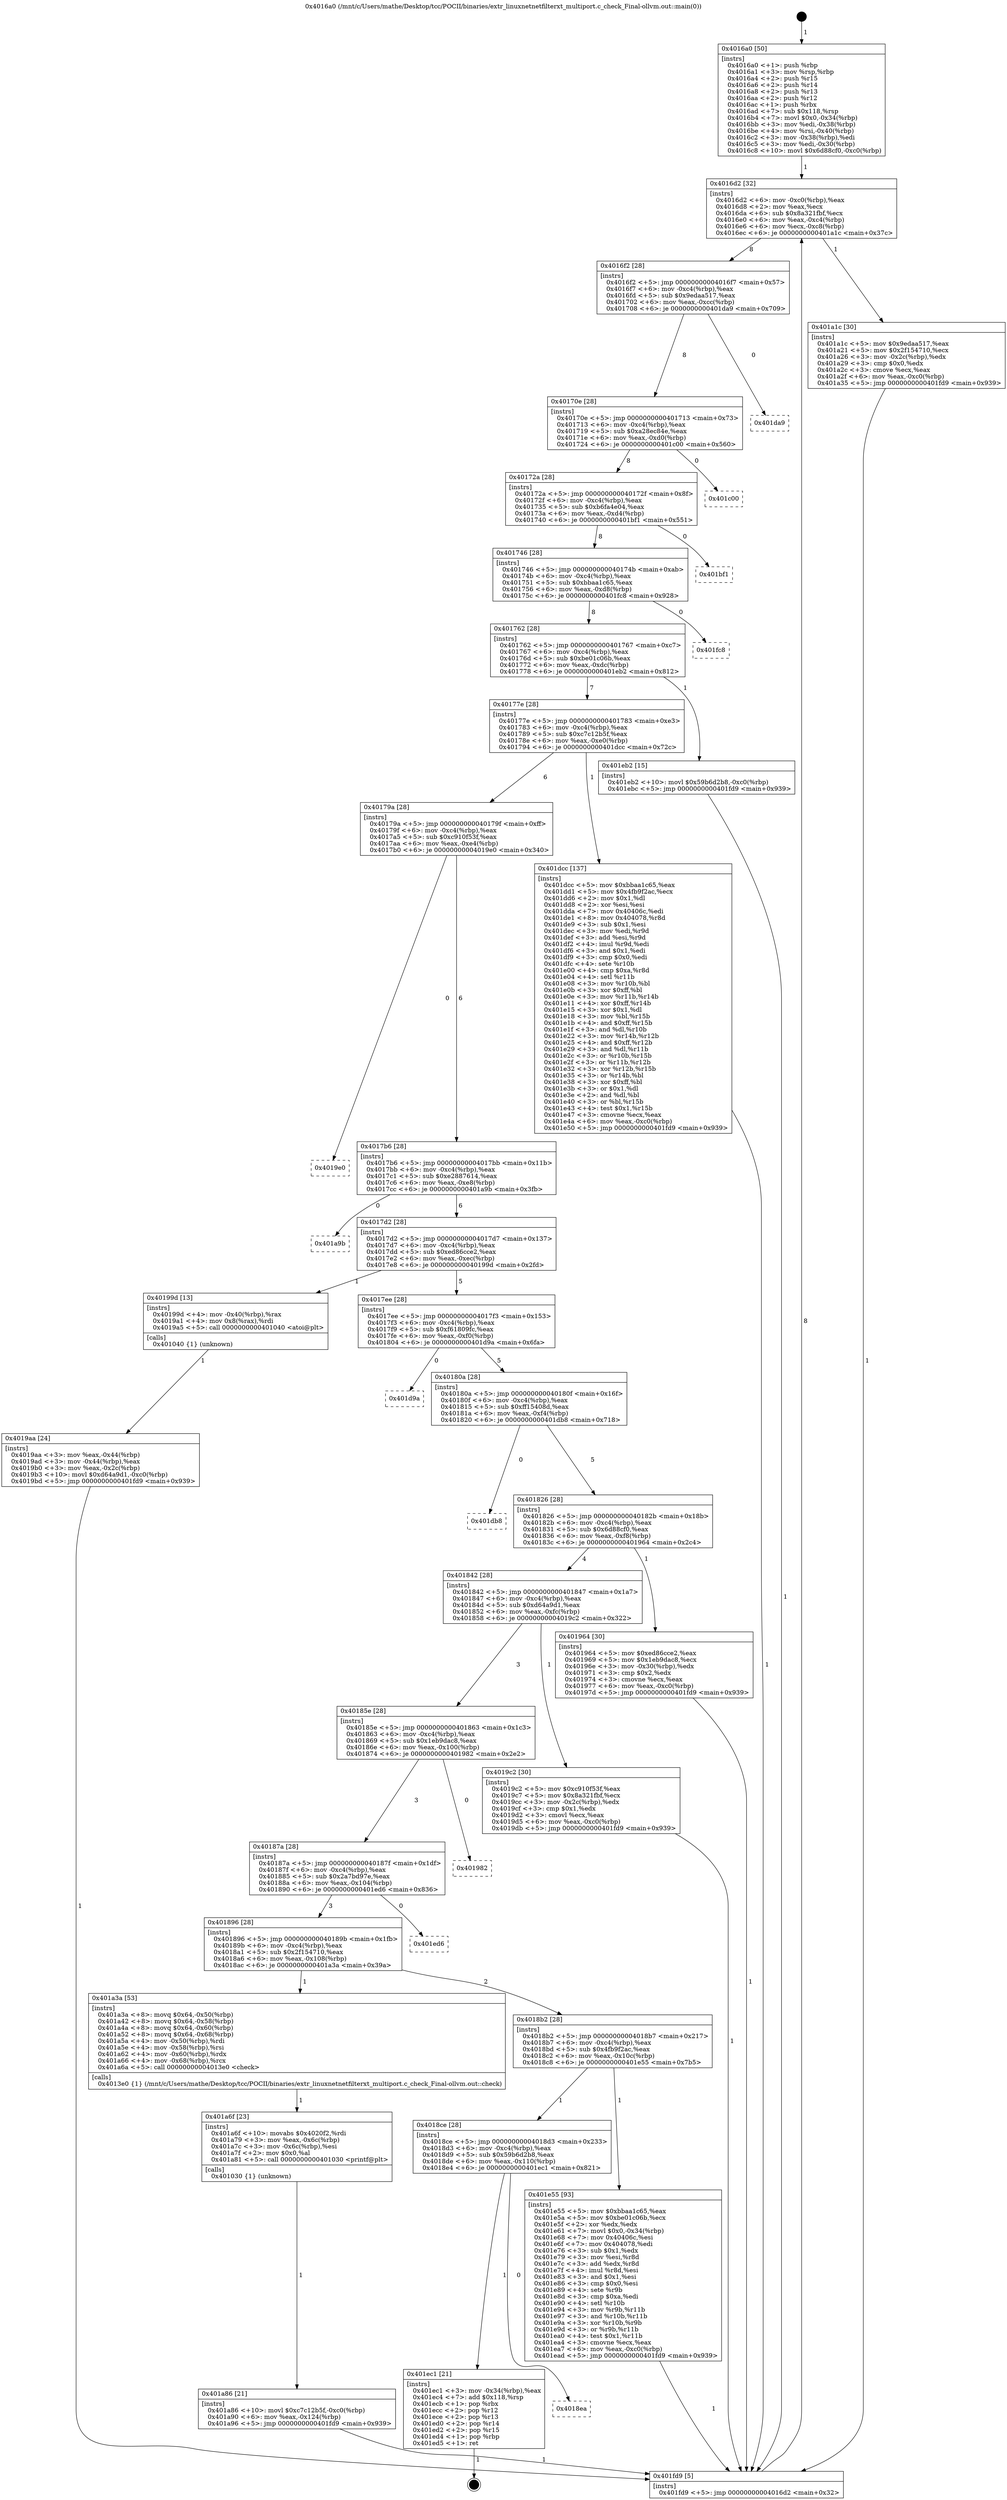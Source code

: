 digraph "0x4016a0" {
  label = "0x4016a0 (/mnt/c/Users/mathe/Desktop/tcc/POCII/binaries/extr_linuxnetnetfilterxt_multiport.c_check_Final-ollvm.out::main(0))"
  labelloc = "t"
  node[shape=record]

  Entry [label="",width=0.3,height=0.3,shape=circle,fillcolor=black,style=filled]
  "0x4016d2" [label="{
     0x4016d2 [32]\l
     | [instrs]\l
     &nbsp;&nbsp;0x4016d2 \<+6\>: mov -0xc0(%rbp),%eax\l
     &nbsp;&nbsp;0x4016d8 \<+2\>: mov %eax,%ecx\l
     &nbsp;&nbsp;0x4016da \<+6\>: sub $0x8a321fbf,%ecx\l
     &nbsp;&nbsp;0x4016e0 \<+6\>: mov %eax,-0xc4(%rbp)\l
     &nbsp;&nbsp;0x4016e6 \<+6\>: mov %ecx,-0xc8(%rbp)\l
     &nbsp;&nbsp;0x4016ec \<+6\>: je 0000000000401a1c \<main+0x37c\>\l
  }"]
  "0x401a1c" [label="{
     0x401a1c [30]\l
     | [instrs]\l
     &nbsp;&nbsp;0x401a1c \<+5\>: mov $0x9edaa517,%eax\l
     &nbsp;&nbsp;0x401a21 \<+5\>: mov $0x2f154710,%ecx\l
     &nbsp;&nbsp;0x401a26 \<+3\>: mov -0x2c(%rbp),%edx\l
     &nbsp;&nbsp;0x401a29 \<+3\>: cmp $0x0,%edx\l
     &nbsp;&nbsp;0x401a2c \<+3\>: cmove %ecx,%eax\l
     &nbsp;&nbsp;0x401a2f \<+6\>: mov %eax,-0xc0(%rbp)\l
     &nbsp;&nbsp;0x401a35 \<+5\>: jmp 0000000000401fd9 \<main+0x939\>\l
  }"]
  "0x4016f2" [label="{
     0x4016f2 [28]\l
     | [instrs]\l
     &nbsp;&nbsp;0x4016f2 \<+5\>: jmp 00000000004016f7 \<main+0x57\>\l
     &nbsp;&nbsp;0x4016f7 \<+6\>: mov -0xc4(%rbp),%eax\l
     &nbsp;&nbsp;0x4016fd \<+5\>: sub $0x9edaa517,%eax\l
     &nbsp;&nbsp;0x401702 \<+6\>: mov %eax,-0xcc(%rbp)\l
     &nbsp;&nbsp;0x401708 \<+6\>: je 0000000000401da9 \<main+0x709\>\l
  }"]
  Exit [label="",width=0.3,height=0.3,shape=circle,fillcolor=black,style=filled,peripheries=2]
  "0x401da9" [label="{
     0x401da9\l
  }", style=dashed]
  "0x40170e" [label="{
     0x40170e [28]\l
     | [instrs]\l
     &nbsp;&nbsp;0x40170e \<+5\>: jmp 0000000000401713 \<main+0x73\>\l
     &nbsp;&nbsp;0x401713 \<+6\>: mov -0xc4(%rbp),%eax\l
     &nbsp;&nbsp;0x401719 \<+5\>: sub $0xa28ec84e,%eax\l
     &nbsp;&nbsp;0x40171e \<+6\>: mov %eax,-0xd0(%rbp)\l
     &nbsp;&nbsp;0x401724 \<+6\>: je 0000000000401c00 \<main+0x560\>\l
  }"]
  "0x4018ea" [label="{
     0x4018ea\l
  }", style=dashed]
  "0x401c00" [label="{
     0x401c00\l
  }", style=dashed]
  "0x40172a" [label="{
     0x40172a [28]\l
     | [instrs]\l
     &nbsp;&nbsp;0x40172a \<+5\>: jmp 000000000040172f \<main+0x8f\>\l
     &nbsp;&nbsp;0x40172f \<+6\>: mov -0xc4(%rbp),%eax\l
     &nbsp;&nbsp;0x401735 \<+5\>: sub $0xb6fa4e04,%eax\l
     &nbsp;&nbsp;0x40173a \<+6\>: mov %eax,-0xd4(%rbp)\l
     &nbsp;&nbsp;0x401740 \<+6\>: je 0000000000401bf1 \<main+0x551\>\l
  }"]
  "0x401ec1" [label="{
     0x401ec1 [21]\l
     | [instrs]\l
     &nbsp;&nbsp;0x401ec1 \<+3\>: mov -0x34(%rbp),%eax\l
     &nbsp;&nbsp;0x401ec4 \<+7\>: add $0x118,%rsp\l
     &nbsp;&nbsp;0x401ecb \<+1\>: pop %rbx\l
     &nbsp;&nbsp;0x401ecc \<+2\>: pop %r12\l
     &nbsp;&nbsp;0x401ece \<+2\>: pop %r13\l
     &nbsp;&nbsp;0x401ed0 \<+2\>: pop %r14\l
     &nbsp;&nbsp;0x401ed2 \<+2\>: pop %r15\l
     &nbsp;&nbsp;0x401ed4 \<+1\>: pop %rbp\l
     &nbsp;&nbsp;0x401ed5 \<+1\>: ret\l
  }"]
  "0x401bf1" [label="{
     0x401bf1\l
  }", style=dashed]
  "0x401746" [label="{
     0x401746 [28]\l
     | [instrs]\l
     &nbsp;&nbsp;0x401746 \<+5\>: jmp 000000000040174b \<main+0xab\>\l
     &nbsp;&nbsp;0x40174b \<+6\>: mov -0xc4(%rbp),%eax\l
     &nbsp;&nbsp;0x401751 \<+5\>: sub $0xbbaa1c65,%eax\l
     &nbsp;&nbsp;0x401756 \<+6\>: mov %eax,-0xd8(%rbp)\l
     &nbsp;&nbsp;0x40175c \<+6\>: je 0000000000401fc8 \<main+0x928\>\l
  }"]
  "0x4018ce" [label="{
     0x4018ce [28]\l
     | [instrs]\l
     &nbsp;&nbsp;0x4018ce \<+5\>: jmp 00000000004018d3 \<main+0x233\>\l
     &nbsp;&nbsp;0x4018d3 \<+6\>: mov -0xc4(%rbp),%eax\l
     &nbsp;&nbsp;0x4018d9 \<+5\>: sub $0x59b6d2b8,%eax\l
     &nbsp;&nbsp;0x4018de \<+6\>: mov %eax,-0x110(%rbp)\l
     &nbsp;&nbsp;0x4018e4 \<+6\>: je 0000000000401ec1 \<main+0x821\>\l
  }"]
  "0x401fc8" [label="{
     0x401fc8\l
  }", style=dashed]
  "0x401762" [label="{
     0x401762 [28]\l
     | [instrs]\l
     &nbsp;&nbsp;0x401762 \<+5\>: jmp 0000000000401767 \<main+0xc7\>\l
     &nbsp;&nbsp;0x401767 \<+6\>: mov -0xc4(%rbp),%eax\l
     &nbsp;&nbsp;0x40176d \<+5\>: sub $0xbe01c06b,%eax\l
     &nbsp;&nbsp;0x401772 \<+6\>: mov %eax,-0xdc(%rbp)\l
     &nbsp;&nbsp;0x401778 \<+6\>: je 0000000000401eb2 \<main+0x812\>\l
  }"]
  "0x401e55" [label="{
     0x401e55 [93]\l
     | [instrs]\l
     &nbsp;&nbsp;0x401e55 \<+5\>: mov $0xbbaa1c65,%eax\l
     &nbsp;&nbsp;0x401e5a \<+5\>: mov $0xbe01c06b,%ecx\l
     &nbsp;&nbsp;0x401e5f \<+2\>: xor %edx,%edx\l
     &nbsp;&nbsp;0x401e61 \<+7\>: movl $0x0,-0x34(%rbp)\l
     &nbsp;&nbsp;0x401e68 \<+7\>: mov 0x40406c,%esi\l
     &nbsp;&nbsp;0x401e6f \<+7\>: mov 0x404078,%edi\l
     &nbsp;&nbsp;0x401e76 \<+3\>: sub $0x1,%edx\l
     &nbsp;&nbsp;0x401e79 \<+3\>: mov %esi,%r8d\l
     &nbsp;&nbsp;0x401e7c \<+3\>: add %edx,%r8d\l
     &nbsp;&nbsp;0x401e7f \<+4\>: imul %r8d,%esi\l
     &nbsp;&nbsp;0x401e83 \<+3\>: and $0x1,%esi\l
     &nbsp;&nbsp;0x401e86 \<+3\>: cmp $0x0,%esi\l
     &nbsp;&nbsp;0x401e89 \<+4\>: sete %r9b\l
     &nbsp;&nbsp;0x401e8d \<+3\>: cmp $0xa,%edi\l
     &nbsp;&nbsp;0x401e90 \<+4\>: setl %r10b\l
     &nbsp;&nbsp;0x401e94 \<+3\>: mov %r9b,%r11b\l
     &nbsp;&nbsp;0x401e97 \<+3\>: and %r10b,%r11b\l
     &nbsp;&nbsp;0x401e9a \<+3\>: xor %r10b,%r9b\l
     &nbsp;&nbsp;0x401e9d \<+3\>: or %r9b,%r11b\l
     &nbsp;&nbsp;0x401ea0 \<+4\>: test $0x1,%r11b\l
     &nbsp;&nbsp;0x401ea4 \<+3\>: cmovne %ecx,%eax\l
     &nbsp;&nbsp;0x401ea7 \<+6\>: mov %eax,-0xc0(%rbp)\l
     &nbsp;&nbsp;0x401ead \<+5\>: jmp 0000000000401fd9 \<main+0x939\>\l
  }"]
  "0x401eb2" [label="{
     0x401eb2 [15]\l
     | [instrs]\l
     &nbsp;&nbsp;0x401eb2 \<+10\>: movl $0x59b6d2b8,-0xc0(%rbp)\l
     &nbsp;&nbsp;0x401ebc \<+5\>: jmp 0000000000401fd9 \<main+0x939\>\l
  }"]
  "0x40177e" [label="{
     0x40177e [28]\l
     | [instrs]\l
     &nbsp;&nbsp;0x40177e \<+5\>: jmp 0000000000401783 \<main+0xe3\>\l
     &nbsp;&nbsp;0x401783 \<+6\>: mov -0xc4(%rbp),%eax\l
     &nbsp;&nbsp;0x401789 \<+5\>: sub $0xc7c12b5f,%eax\l
     &nbsp;&nbsp;0x40178e \<+6\>: mov %eax,-0xe0(%rbp)\l
     &nbsp;&nbsp;0x401794 \<+6\>: je 0000000000401dcc \<main+0x72c\>\l
  }"]
  "0x401a86" [label="{
     0x401a86 [21]\l
     | [instrs]\l
     &nbsp;&nbsp;0x401a86 \<+10\>: movl $0xc7c12b5f,-0xc0(%rbp)\l
     &nbsp;&nbsp;0x401a90 \<+6\>: mov %eax,-0x124(%rbp)\l
     &nbsp;&nbsp;0x401a96 \<+5\>: jmp 0000000000401fd9 \<main+0x939\>\l
  }"]
  "0x401dcc" [label="{
     0x401dcc [137]\l
     | [instrs]\l
     &nbsp;&nbsp;0x401dcc \<+5\>: mov $0xbbaa1c65,%eax\l
     &nbsp;&nbsp;0x401dd1 \<+5\>: mov $0x4fb9f2ac,%ecx\l
     &nbsp;&nbsp;0x401dd6 \<+2\>: mov $0x1,%dl\l
     &nbsp;&nbsp;0x401dd8 \<+2\>: xor %esi,%esi\l
     &nbsp;&nbsp;0x401dda \<+7\>: mov 0x40406c,%edi\l
     &nbsp;&nbsp;0x401de1 \<+8\>: mov 0x404078,%r8d\l
     &nbsp;&nbsp;0x401de9 \<+3\>: sub $0x1,%esi\l
     &nbsp;&nbsp;0x401dec \<+3\>: mov %edi,%r9d\l
     &nbsp;&nbsp;0x401def \<+3\>: add %esi,%r9d\l
     &nbsp;&nbsp;0x401df2 \<+4\>: imul %r9d,%edi\l
     &nbsp;&nbsp;0x401df6 \<+3\>: and $0x1,%edi\l
     &nbsp;&nbsp;0x401df9 \<+3\>: cmp $0x0,%edi\l
     &nbsp;&nbsp;0x401dfc \<+4\>: sete %r10b\l
     &nbsp;&nbsp;0x401e00 \<+4\>: cmp $0xa,%r8d\l
     &nbsp;&nbsp;0x401e04 \<+4\>: setl %r11b\l
     &nbsp;&nbsp;0x401e08 \<+3\>: mov %r10b,%bl\l
     &nbsp;&nbsp;0x401e0b \<+3\>: xor $0xff,%bl\l
     &nbsp;&nbsp;0x401e0e \<+3\>: mov %r11b,%r14b\l
     &nbsp;&nbsp;0x401e11 \<+4\>: xor $0xff,%r14b\l
     &nbsp;&nbsp;0x401e15 \<+3\>: xor $0x1,%dl\l
     &nbsp;&nbsp;0x401e18 \<+3\>: mov %bl,%r15b\l
     &nbsp;&nbsp;0x401e1b \<+4\>: and $0xff,%r15b\l
     &nbsp;&nbsp;0x401e1f \<+3\>: and %dl,%r10b\l
     &nbsp;&nbsp;0x401e22 \<+3\>: mov %r14b,%r12b\l
     &nbsp;&nbsp;0x401e25 \<+4\>: and $0xff,%r12b\l
     &nbsp;&nbsp;0x401e29 \<+3\>: and %dl,%r11b\l
     &nbsp;&nbsp;0x401e2c \<+3\>: or %r10b,%r15b\l
     &nbsp;&nbsp;0x401e2f \<+3\>: or %r11b,%r12b\l
     &nbsp;&nbsp;0x401e32 \<+3\>: xor %r12b,%r15b\l
     &nbsp;&nbsp;0x401e35 \<+3\>: or %r14b,%bl\l
     &nbsp;&nbsp;0x401e38 \<+3\>: xor $0xff,%bl\l
     &nbsp;&nbsp;0x401e3b \<+3\>: or $0x1,%dl\l
     &nbsp;&nbsp;0x401e3e \<+2\>: and %dl,%bl\l
     &nbsp;&nbsp;0x401e40 \<+3\>: or %bl,%r15b\l
     &nbsp;&nbsp;0x401e43 \<+4\>: test $0x1,%r15b\l
     &nbsp;&nbsp;0x401e47 \<+3\>: cmovne %ecx,%eax\l
     &nbsp;&nbsp;0x401e4a \<+6\>: mov %eax,-0xc0(%rbp)\l
     &nbsp;&nbsp;0x401e50 \<+5\>: jmp 0000000000401fd9 \<main+0x939\>\l
  }"]
  "0x40179a" [label="{
     0x40179a [28]\l
     | [instrs]\l
     &nbsp;&nbsp;0x40179a \<+5\>: jmp 000000000040179f \<main+0xff\>\l
     &nbsp;&nbsp;0x40179f \<+6\>: mov -0xc4(%rbp),%eax\l
     &nbsp;&nbsp;0x4017a5 \<+5\>: sub $0xc910f53f,%eax\l
     &nbsp;&nbsp;0x4017aa \<+6\>: mov %eax,-0xe4(%rbp)\l
     &nbsp;&nbsp;0x4017b0 \<+6\>: je 00000000004019e0 \<main+0x340\>\l
  }"]
  "0x401a6f" [label="{
     0x401a6f [23]\l
     | [instrs]\l
     &nbsp;&nbsp;0x401a6f \<+10\>: movabs $0x4020f2,%rdi\l
     &nbsp;&nbsp;0x401a79 \<+3\>: mov %eax,-0x6c(%rbp)\l
     &nbsp;&nbsp;0x401a7c \<+3\>: mov -0x6c(%rbp),%esi\l
     &nbsp;&nbsp;0x401a7f \<+2\>: mov $0x0,%al\l
     &nbsp;&nbsp;0x401a81 \<+5\>: call 0000000000401030 \<printf@plt\>\l
     | [calls]\l
     &nbsp;&nbsp;0x401030 \{1\} (unknown)\l
  }"]
  "0x4019e0" [label="{
     0x4019e0\l
  }", style=dashed]
  "0x4017b6" [label="{
     0x4017b6 [28]\l
     | [instrs]\l
     &nbsp;&nbsp;0x4017b6 \<+5\>: jmp 00000000004017bb \<main+0x11b\>\l
     &nbsp;&nbsp;0x4017bb \<+6\>: mov -0xc4(%rbp),%eax\l
     &nbsp;&nbsp;0x4017c1 \<+5\>: sub $0xe2887614,%eax\l
     &nbsp;&nbsp;0x4017c6 \<+6\>: mov %eax,-0xe8(%rbp)\l
     &nbsp;&nbsp;0x4017cc \<+6\>: je 0000000000401a9b \<main+0x3fb\>\l
  }"]
  "0x4018b2" [label="{
     0x4018b2 [28]\l
     | [instrs]\l
     &nbsp;&nbsp;0x4018b2 \<+5\>: jmp 00000000004018b7 \<main+0x217\>\l
     &nbsp;&nbsp;0x4018b7 \<+6\>: mov -0xc4(%rbp),%eax\l
     &nbsp;&nbsp;0x4018bd \<+5\>: sub $0x4fb9f2ac,%eax\l
     &nbsp;&nbsp;0x4018c2 \<+6\>: mov %eax,-0x10c(%rbp)\l
     &nbsp;&nbsp;0x4018c8 \<+6\>: je 0000000000401e55 \<main+0x7b5\>\l
  }"]
  "0x401a9b" [label="{
     0x401a9b\l
  }", style=dashed]
  "0x4017d2" [label="{
     0x4017d2 [28]\l
     | [instrs]\l
     &nbsp;&nbsp;0x4017d2 \<+5\>: jmp 00000000004017d7 \<main+0x137\>\l
     &nbsp;&nbsp;0x4017d7 \<+6\>: mov -0xc4(%rbp),%eax\l
     &nbsp;&nbsp;0x4017dd \<+5\>: sub $0xed86cce2,%eax\l
     &nbsp;&nbsp;0x4017e2 \<+6\>: mov %eax,-0xec(%rbp)\l
     &nbsp;&nbsp;0x4017e8 \<+6\>: je 000000000040199d \<main+0x2fd\>\l
  }"]
  "0x401a3a" [label="{
     0x401a3a [53]\l
     | [instrs]\l
     &nbsp;&nbsp;0x401a3a \<+8\>: movq $0x64,-0x50(%rbp)\l
     &nbsp;&nbsp;0x401a42 \<+8\>: movq $0x64,-0x58(%rbp)\l
     &nbsp;&nbsp;0x401a4a \<+8\>: movq $0x64,-0x60(%rbp)\l
     &nbsp;&nbsp;0x401a52 \<+8\>: movq $0x64,-0x68(%rbp)\l
     &nbsp;&nbsp;0x401a5a \<+4\>: mov -0x50(%rbp),%rdi\l
     &nbsp;&nbsp;0x401a5e \<+4\>: mov -0x58(%rbp),%rsi\l
     &nbsp;&nbsp;0x401a62 \<+4\>: mov -0x60(%rbp),%rdx\l
     &nbsp;&nbsp;0x401a66 \<+4\>: mov -0x68(%rbp),%rcx\l
     &nbsp;&nbsp;0x401a6a \<+5\>: call 00000000004013e0 \<check\>\l
     | [calls]\l
     &nbsp;&nbsp;0x4013e0 \{1\} (/mnt/c/Users/mathe/Desktop/tcc/POCII/binaries/extr_linuxnetnetfilterxt_multiport.c_check_Final-ollvm.out::check)\l
  }"]
  "0x40199d" [label="{
     0x40199d [13]\l
     | [instrs]\l
     &nbsp;&nbsp;0x40199d \<+4\>: mov -0x40(%rbp),%rax\l
     &nbsp;&nbsp;0x4019a1 \<+4\>: mov 0x8(%rax),%rdi\l
     &nbsp;&nbsp;0x4019a5 \<+5\>: call 0000000000401040 \<atoi@plt\>\l
     | [calls]\l
     &nbsp;&nbsp;0x401040 \{1\} (unknown)\l
  }"]
  "0x4017ee" [label="{
     0x4017ee [28]\l
     | [instrs]\l
     &nbsp;&nbsp;0x4017ee \<+5\>: jmp 00000000004017f3 \<main+0x153\>\l
     &nbsp;&nbsp;0x4017f3 \<+6\>: mov -0xc4(%rbp),%eax\l
     &nbsp;&nbsp;0x4017f9 \<+5\>: sub $0xf61809fc,%eax\l
     &nbsp;&nbsp;0x4017fe \<+6\>: mov %eax,-0xf0(%rbp)\l
     &nbsp;&nbsp;0x401804 \<+6\>: je 0000000000401d9a \<main+0x6fa\>\l
  }"]
  "0x401896" [label="{
     0x401896 [28]\l
     | [instrs]\l
     &nbsp;&nbsp;0x401896 \<+5\>: jmp 000000000040189b \<main+0x1fb\>\l
     &nbsp;&nbsp;0x40189b \<+6\>: mov -0xc4(%rbp),%eax\l
     &nbsp;&nbsp;0x4018a1 \<+5\>: sub $0x2f154710,%eax\l
     &nbsp;&nbsp;0x4018a6 \<+6\>: mov %eax,-0x108(%rbp)\l
     &nbsp;&nbsp;0x4018ac \<+6\>: je 0000000000401a3a \<main+0x39a\>\l
  }"]
  "0x401d9a" [label="{
     0x401d9a\l
  }", style=dashed]
  "0x40180a" [label="{
     0x40180a [28]\l
     | [instrs]\l
     &nbsp;&nbsp;0x40180a \<+5\>: jmp 000000000040180f \<main+0x16f\>\l
     &nbsp;&nbsp;0x40180f \<+6\>: mov -0xc4(%rbp),%eax\l
     &nbsp;&nbsp;0x401815 \<+5\>: sub $0xff15408d,%eax\l
     &nbsp;&nbsp;0x40181a \<+6\>: mov %eax,-0xf4(%rbp)\l
     &nbsp;&nbsp;0x401820 \<+6\>: je 0000000000401db8 \<main+0x718\>\l
  }"]
  "0x401ed6" [label="{
     0x401ed6\l
  }", style=dashed]
  "0x401db8" [label="{
     0x401db8\l
  }", style=dashed]
  "0x401826" [label="{
     0x401826 [28]\l
     | [instrs]\l
     &nbsp;&nbsp;0x401826 \<+5\>: jmp 000000000040182b \<main+0x18b\>\l
     &nbsp;&nbsp;0x40182b \<+6\>: mov -0xc4(%rbp),%eax\l
     &nbsp;&nbsp;0x401831 \<+5\>: sub $0x6d88cf0,%eax\l
     &nbsp;&nbsp;0x401836 \<+6\>: mov %eax,-0xf8(%rbp)\l
     &nbsp;&nbsp;0x40183c \<+6\>: je 0000000000401964 \<main+0x2c4\>\l
  }"]
  "0x40187a" [label="{
     0x40187a [28]\l
     | [instrs]\l
     &nbsp;&nbsp;0x40187a \<+5\>: jmp 000000000040187f \<main+0x1df\>\l
     &nbsp;&nbsp;0x40187f \<+6\>: mov -0xc4(%rbp),%eax\l
     &nbsp;&nbsp;0x401885 \<+5\>: sub $0x2a7bd97e,%eax\l
     &nbsp;&nbsp;0x40188a \<+6\>: mov %eax,-0x104(%rbp)\l
     &nbsp;&nbsp;0x401890 \<+6\>: je 0000000000401ed6 \<main+0x836\>\l
  }"]
  "0x401964" [label="{
     0x401964 [30]\l
     | [instrs]\l
     &nbsp;&nbsp;0x401964 \<+5\>: mov $0xed86cce2,%eax\l
     &nbsp;&nbsp;0x401969 \<+5\>: mov $0x1eb9dac8,%ecx\l
     &nbsp;&nbsp;0x40196e \<+3\>: mov -0x30(%rbp),%edx\l
     &nbsp;&nbsp;0x401971 \<+3\>: cmp $0x2,%edx\l
     &nbsp;&nbsp;0x401974 \<+3\>: cmovne %ecx,%eax\l
     &nbsp;&nbsp;0x401977 \<+6\>: mov %eax,-0xc0(%rbp)\l
     &nbsp;&nbsp;0x40197d \<+5\>: jmp 0000000000401fd9 \<main+0x939\>\l
  }"]
  "0x401842" [label="{
     0x401842 [28]\l
     | [instrs]\l
     &nbsp;&nbsp;0x401842 \<+5\>: jmp 0000000000401847 \<main+0x1a7\>\l
     &nbsp;&nbsp;0x401847 \<+6\>: mov -0xc4(%rbp),%eax\l
     &nbsp;&nbsp;0x40184d \<+5\>: sub $0xd64a9d1,%eax\l
     &nbsp;&nbsp;0x401852 \<+6\>: mov %eax,-0xfc(%rbp)\l
     &nbsp;&nbsp;0x401858 \<+6\>: je 00000000004019c2 \<main+0x322\>\l
  }"]
  "0x401fd9" [label="{
     0x401fd9 [5]\l
     | [instrs]\l
     &nbsp;&nbsp;0x401fd9 \<+5\>: jmp 00000000004016d2 \<main+0x32\>\l
  }"]
  "0x4016a0" [label="{
     0x4016a0 [50]\l
     | [instrs]\l
     &nbsp;&nbsp;0x4016a0 \<+1\>: push %rbp\l
     &nbsp;&nbsp;0x4016a1 \<+3\>: mov %rsp,%rbp\l
     &nbsp;&nbsp;0x4016a4 \<+2\>: push %r15\l
     &nbsp;&nbsp;0x4016a6 \<+2\>: push %r14\l
     &nbsp;&nbsp;0x4016a8 \<+2\>: push %r13\l
     &nbsp;&nbsp;0x4016aa \<+2\>: push %r12\l
     &nbsp;&nbsp;0x4016ac \<+1\>: push %rbx\l
     &nbsp;&nbsp;0x4016ad \<+7\>: sub $0x118,%rsp\l
     &nbsp;&nbsp;0x4016b4 \<+7\>: movl $0x0,-0x34(%rbp)\l
     &nbsp;&nbsp;0x4016bb \<+3\>: mov %edi,-0x38(%rbp)\l
     &nbsp;&nbsp;0x4016be \<+4\>: mov %rsi,-0x40(%rbp)\l
     &nbsp;&nbsp;0x4016c2 \<+3\>: mov -0x38(%rbp),%edi\l
     &nbsp;&nbsp;0x4016c5 \<+3\>: mov %edi,-0x30(%rbp)\l
     &nbsp;&nbsp;0x4016c8 \<+10\>: movl $0x6d88cf0,-0xc0(%rbp)\l
  }"]
  "0x4019aa" [label="{
     0x4019aa [24]\l
     | [instrs]\l
     &nbsp;&nbsp;0x4019aa \<+3\>: mov %eax,-0x44(%rbp)\l
     &nbsp;&nbsp;0x4019ad \<+3\>: mov -0x44(%rbp),%eax\l
     &nbsp;&nbsp;0x4019b0 \<+3\>: mov %eax,-0x2c(%rbp)\l
     &nbsp;&nbsp;0x4019b3 \<+10\>: movl $0xd64a9d1,-0xc0(%rbp)\l
     &nbsp;&nbsp;0x4019bd \<+5\>: jmp 0000000000401fd9 \<main+0x939\>\l
  }"]
  "0x401982" [label="{
     0x401982\l
  }", style=dashed]
  "0x4019c2" [label="{
     0x4019c2 [30]\l
     | [instrs]\l
     &nbsp;&nbsp;0x4019c2 \<+5\>: mov $0xc910f53f,%eax\l
     &nbsp;&nbsp;0x4019c7 \<+5\>: mov $0x8a321fbf,%ecx\l
     &nbsp;&nbsp;0x4019cc \<+3\>: mov -0x2c(%rbp),%edx\l
     &nbsp;&nbsp;0x4019cf \<+3\>: cmp $0x1,%edx\l
     &nbsp;&nbsp;0x4019d2 \<+3\>: cmovl %ecx,%eax\l
     &nbsp;&nbsp;0x4019d5 \<+6\>: mov %eax,-0xc0(%rbp)\l
     &nbsp;&nbsp;0x4019db \<+5\>: jmp 0000000000401fd9 \<main+0x939\>\l
  }"]
  "0x40185e" [label="{
     0x40185e [28]\l
     | [instrs]\l
     &nbsp;&nbsp;0x40185e \<+5\>: jmp 0000000000401863 \<main+0x1c3\>\l
     &nbsp;&nbsp;0x401863 \<+6\>: mov -0xc4(%rbp),%eax\l
     &nbsp;&nbsp;0x401869 \<+5\>: sub $0x1eb9dac8,%eax\l
     &nbsp;&nbsp;0x40186e \<+6\>: mov %eax,-0x100(%rbp)\l
     &nbsp;&nbsp;0x401874 \<+6\>: je 0000000000401982 \<main+0x2e2\>\l
  }"]
  Entry -> "0x4016a0" [label=" 1"]
  "0x4016d2" -> "0x401a1c" [label=" 1"]
  "0x4016d2" -> "0x4016f2" [label=" 8"]
  "0x401ec1" -> Exit [label=" 1"]
  "0x4016f2" -> "0x401da9" [label=" 0"]
  "0x4016f2" -> "0x40170e" [label=" 8"]
  "0x4018ce" -> "0x4018ea" [label=" 0"]
  "0x40170e" -> "0x401c00" [label=" 0"]
  "0x40170e" -> "0x40172a" [label=" 8"]
  "0x4018ce" -> "0x401ec1" [label=" 1"]
  "0x40172a" -> "0x401bf1" [label=" 0"]
  "0x40172a" -> "0x401746" [label=" 8"]
  "0x401eb2" -> "0x401fd9" [label=" 1"]
  "0x401746" -> "0x401fc8" [label=" 0"]
  "0x401746" -> "0x401762" [label=" 8"]
  "0x401e55" -> "0x401fd9" [label=" 1"]
  "0x401762" -> "0x401eb2" [label=" 1"]
  "0x401762" -> "0x40177e" [label=" 7"]
  "0x4018b2" -> "0x4018ce" [label=" 1"]
  "0x40177e" -> "0x401dcc" [label=" 1"]
  "0x40177e" -> "0x40179a" [label=" 6"]
  "0x4018b2" -> "0x401e55" [label=" 1"]
  "0x40179a" -> "0x4019e0" [label=" 0"]
  "0x40179a" -> "0x4017b6" [label=" 6"]
  "0x401dcc" -> "0x401fd9" [label=" 1"]
  "0x4017b6" -> "0x401a9b" [label=" 0"]
  "0x4017b6" -> "0x4017d2" [label=" 6"]
  "0x401a86" -> "0x401fd9" [label=" 1"]
  "0x4017d2" -> "0x40199d" [label=" 1"]
  "0x4017d2" -> "0x4017ee" [label=" 5"]
  "0x401a6f" -> "0x401a86" [label=" 1"]
  "0x4017ee" -> "0x401d9a" [label=" 0"]
  "0x4017ee" -> "0x40180a" [label=" 5"]
  "0x401896" -> "0x4018b2" [label=" 2"]
  "0x40180a" -> "0x401db8" [label=" 0"]
  "0x40180a" -> "0x401826" [label=" 5"]
  "0x401896" -> "0x401a3a" [label=" 1"]
  "0x401826" -> "0x401964" [label=" 1"]
  "0x401826" -> "0x401842" [label=" 4"]
  "0x401964" -> "0x401fd9" [label=" 1"]
  "0x4016a0" -> "0x4016d2" [label=" 1"]
  "0x401fd9" -> "0x4016d2" [label=" 8"]
  "0x40199d" -> "0x4019aa" [label=" 1"]
  "0x4019aa" -> "0x401fd9" [label=" 1"]
  "0x40187a" -> "0x401896" [label=" 3"]
  "0x401842" -> "0x4019c2" [label=" 1"]
  "0x401842" -> "0x40185e" [label=" 3"]
  "0x4019c2" -> "0x401fd9" [label=" 1"]
  "0x401a1c" -> "0x401fd9" [label=" 1"]
  "0x40187a" -> "0x401ed6" [label=" 0"]
  "0x40185e" -> "0x401982" [label=" 0"]
  "0x40185e" -> "0x40187a" [label=" 3"]
  "0x401a3a" -> "0x401a6f" [label=" 1"]
}
